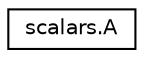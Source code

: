 digraph "Graphical Class Hierarchy"
{
 // LATEX_PDF_SIZE
  edge [fontname="Helvetica",fontsize="10",labelfontname="Helvetica",labelfontsize="10"];
  node [fontname="Helvetica",fontsize="10",shape=record];
  rankdir="LR";
  Node0 [label="scalars.A",height=0.2,width=0.4,color="black", fillcolor="white", style="filled",URL="$classscalars_1_1A.html",tooltip=" "];
}
